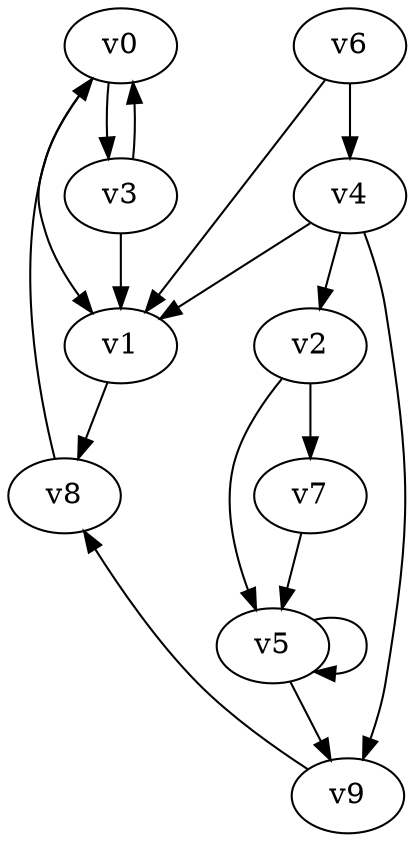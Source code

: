 // Benchmark game 1 - 10 vertices
// time_bound: 10
// targets: v1
digraph G {
    v0 [name="v0", player=0];
    v1 [name="v1", player=1, target=1];
    v2 [name="v2", player=0];
    v3 [name="v3", player=0];
    v4 [name="v4", player=0];
    v5 [name="v5", player=0];
    v6 [name="v6", player=0];
    v7 [name="v7", player=1];
    v8 [name="v8", player=0];
    v9 [name="v9", player=0];

    v0 -> v1 [constraint="t mod 2 == 0"];
    v1 -> v8;
    v2 -> v7;
    v3 -> v0;
    v4 -> v2;
    v5 -> v5 [constraint="t >= 3"];
    v6 -> v1 [constraint="t >= 3"];
    v7 -> v5;
    v8 -> v0;
    v9 -> v8 [constraint="t < 6"];
    v4 -> v9;
    v5 -> v9;
    v3 -> v1;
    v0 -> v3;
    v4 -> v1;
    v6 -> v4;
    v2 -> v5;
}

